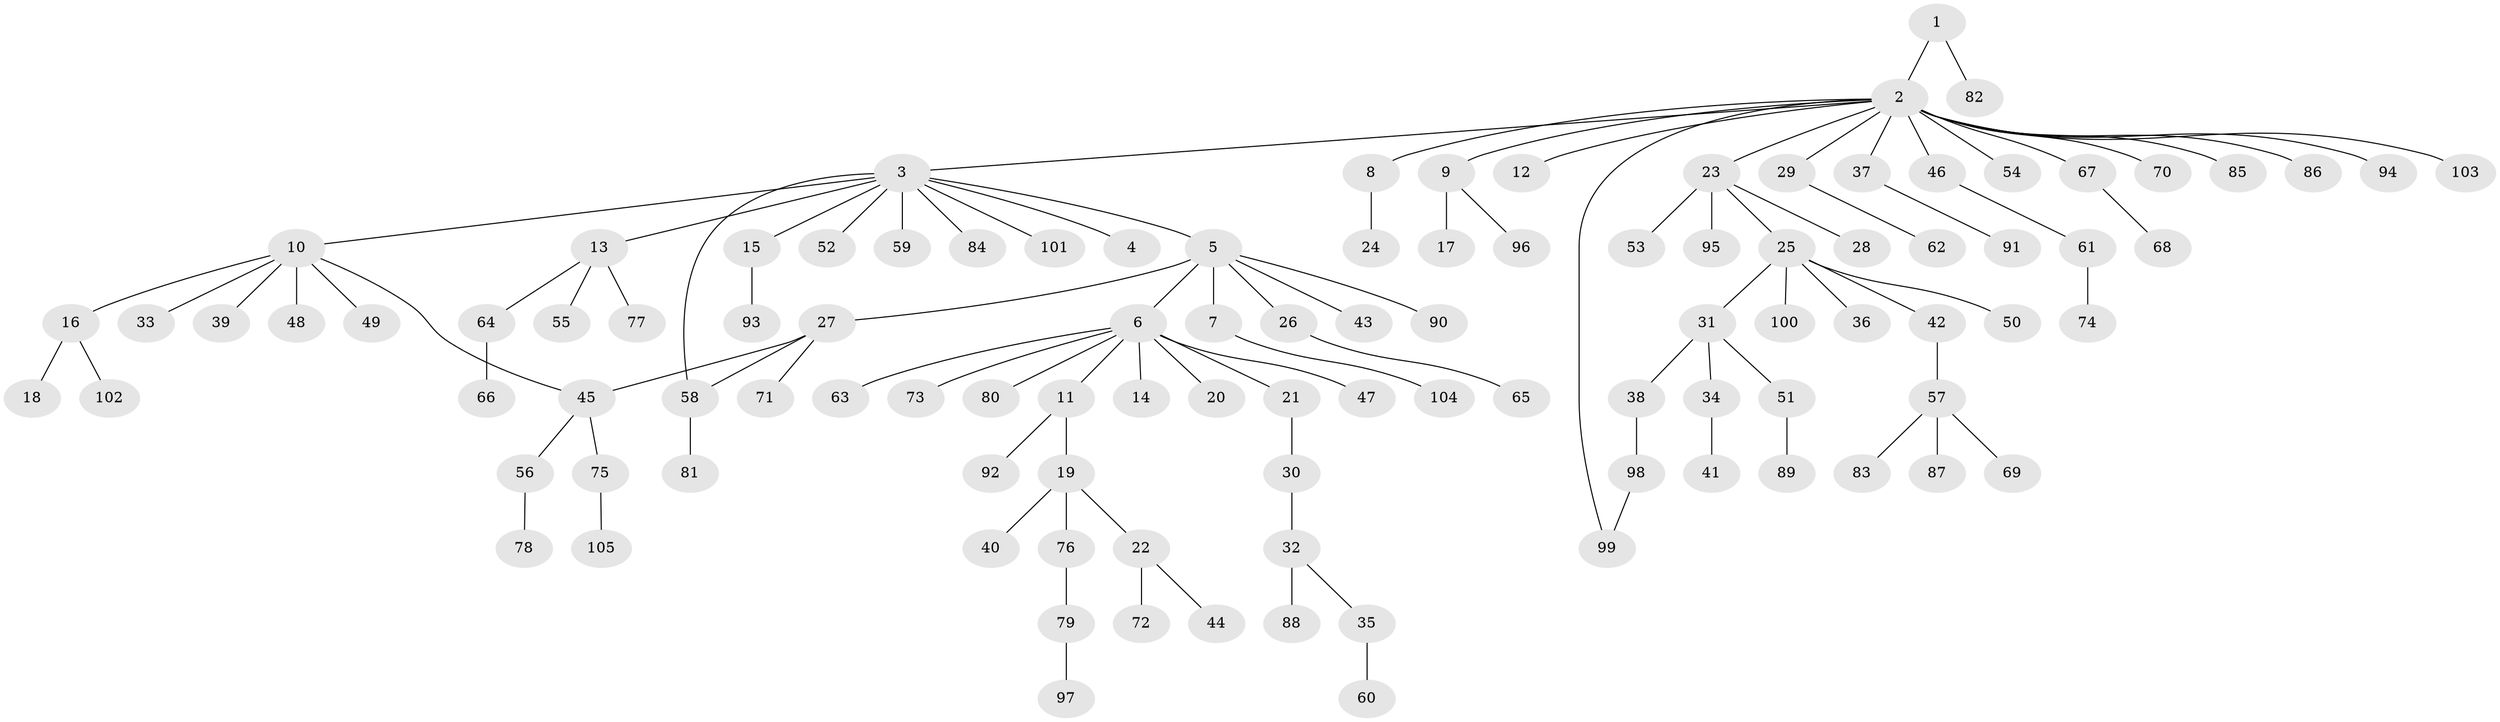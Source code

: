 // Generated by graph-tools (version 1.1) at 2025/49/03/09/25 03:49:51]
// undirected, 105 vertices, 107 edges
graph export_dot {
graph [start="1"]
  node [color=gray90,style=filled];
  1;
  2;
  3;
  4;
  5;
  6;
  7;
  8;
  9;
  10;
  11;
  12;
  13;
  14;
  15;
  16;
  17;
  18;
  19;
  20;
  21;
  22;
  23;
  24;
  25;
  26;
  27;
  28;
  29;
  30;
  31;
  32;
  33;
  34;
  35;
  36;
  37;
  38;
  39;
  40;
  41;
  42;
  43;
  44;
  45;
  46;
  47;
  48;
  49;
  50;
  51;
  52;
  53;
  54;
  55;
  56;
  57;
  58;
  59;
  60;
  61;
  62;
  63;
  64;
  65;
  66;
  67;
  68;
  69;
  70;
  71;
  72;
  73;
  74;
  75;
  76;
  77;
  78;
  79;
  80;
  81;
  82;
  83;
  84;
  85;
  86;
  87;
  88;
  89;
  90;
  91;
  92;
  93;
  94;
  95;
  96;
  97;
  98;
  99;
  100;
  101;
  102;
  103;
  104;
  105;
  1 -- 2;
  1 -- 82;
  2 -- 3;
  2 -- 8;
  2 -- 9;
  2 -- 12;
  2 -- 23;
  2 -- 29;
  2 -- 37;
  2 -- 46;
  2 -- 54;
  2 -- 67;
  2 -- 70;
  2 -- 85;
  2 -- 86;
  2 -- 94;
  2 -- 99;
  2 -- 103;
  3 -- 4;
  3 -- 5;
  3 -- 10;
  3 -- 13;
  3 -- 15;
  3 -- 52;
  3 -- 58;
  3 -- 59;
  3 -- 84;
  3 -- 101;
  5 -- 6;
  5 -- 7;
  5 -- 26;
  5 -- 27;
  5 -- 43;
  5 -- 90;
  6 -- 11;
  6 -- 14;
  6 -- 20;
  6 -- 21;
  6 -- 47;
  6 -- 63;
  6 -- 73;
  6 -- 80;
  7 -- 104;
  8 -- 24;
  9 -- 17;
  9 -- 96;
  10 -- 16;
  10 -- 33;
  10 -- 39;
  10 -- 45;
  10 -- 48;
  10 -- 49;
  11 -- 19;
  11 -- 92;
  13 -- 55;
  13 -- 64;
  13 -- 77;
  15 -- 93;
  16 -- 18;
  16 -- 102;
  19 -- 22;
  19 -- 40;
  19 -- 76;
  21 -- 30;
  22 -- 44;
  22 -- 72;
  23 -- 25;
  23 -- 28;
  23 -- 53;
  23 -- 95;
  25 -- 31;
  25 -- 36;
  25 -- 42;
  25 -- 50;
  25 -- 100;
  26 -- 65;
  27 -- 45;
  27 -- 58;
  27 -- 71;
  29 -- 62;
  30 -- 32;
  31 -- 34;
  31 -- 38;
  31 -- 51;
  32 -- 35;
  32 -- 88;
  34 -- 41;
  35 -- 60;
  37 -- 91;
  38 -- 98;
  42 -- 57;
  45 -- 56;
  45 -- 75;
  46 -- 61;
  51 -- 89;
  56 -- 78;
  57 -- 69;
  57 -- 83;
  57 -- 87;
  58 -- 81;
  61 -- 74;
  64 -- 66;
  67 -- 68;
  75 -- 105;
  76 -- 79;
  79 -- 97;
  98 -- 99;
}
